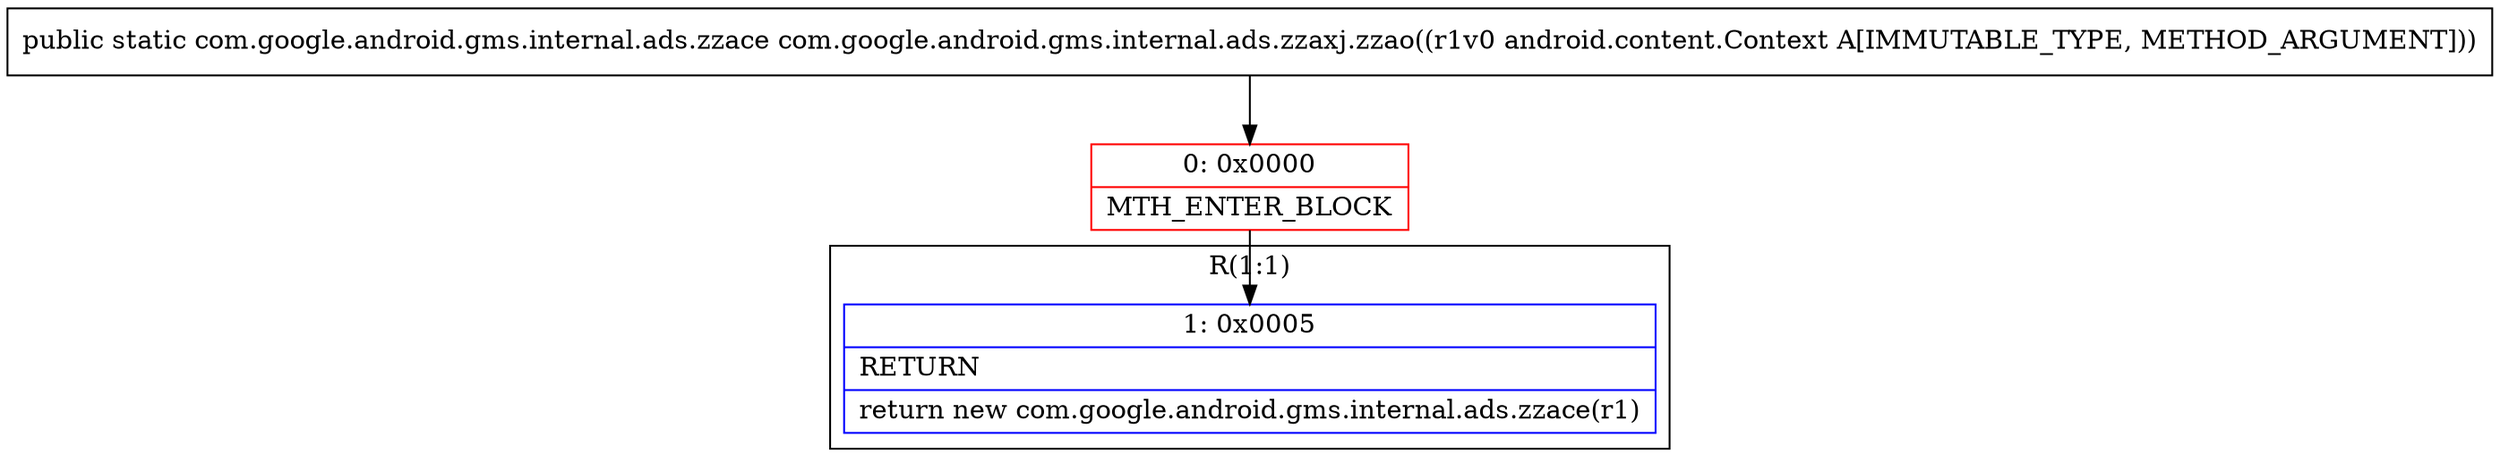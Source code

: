 digraph "CFG forcom.google.android.gms.internal.ads.zzaxj.zzao(Landroid\/content\/Context;)Lcom\/google\/android\/gms\/internal\/ads\/zzace;" {
subgraph cluster_Region_1483665036 {
label = "R(1:1)";
node [shape=record,color=blue];
Node_1 [shape=record,label="{1\:\ 0x0005|RETURN\l|return new com.google.android.gms.internal.ads.zzace(r1)\l}"];
}
Node_0 [shape=record,color=red,label="{0\:\ 0x0000|MTH_ENTER_BLOCK\l}"];
MethodNode[shape=record,label="{public static com.google.android.gms.internal.ads.zzace com.google.android.gms.internal.ads.zzaxj.zzao((r1v0 android.content.Context A[IMMUTABLE_TYPE, METHOD_ARGUMENT])) }"];
MethodNode -> Node_0;
Node_0 -> Node_1;
}

